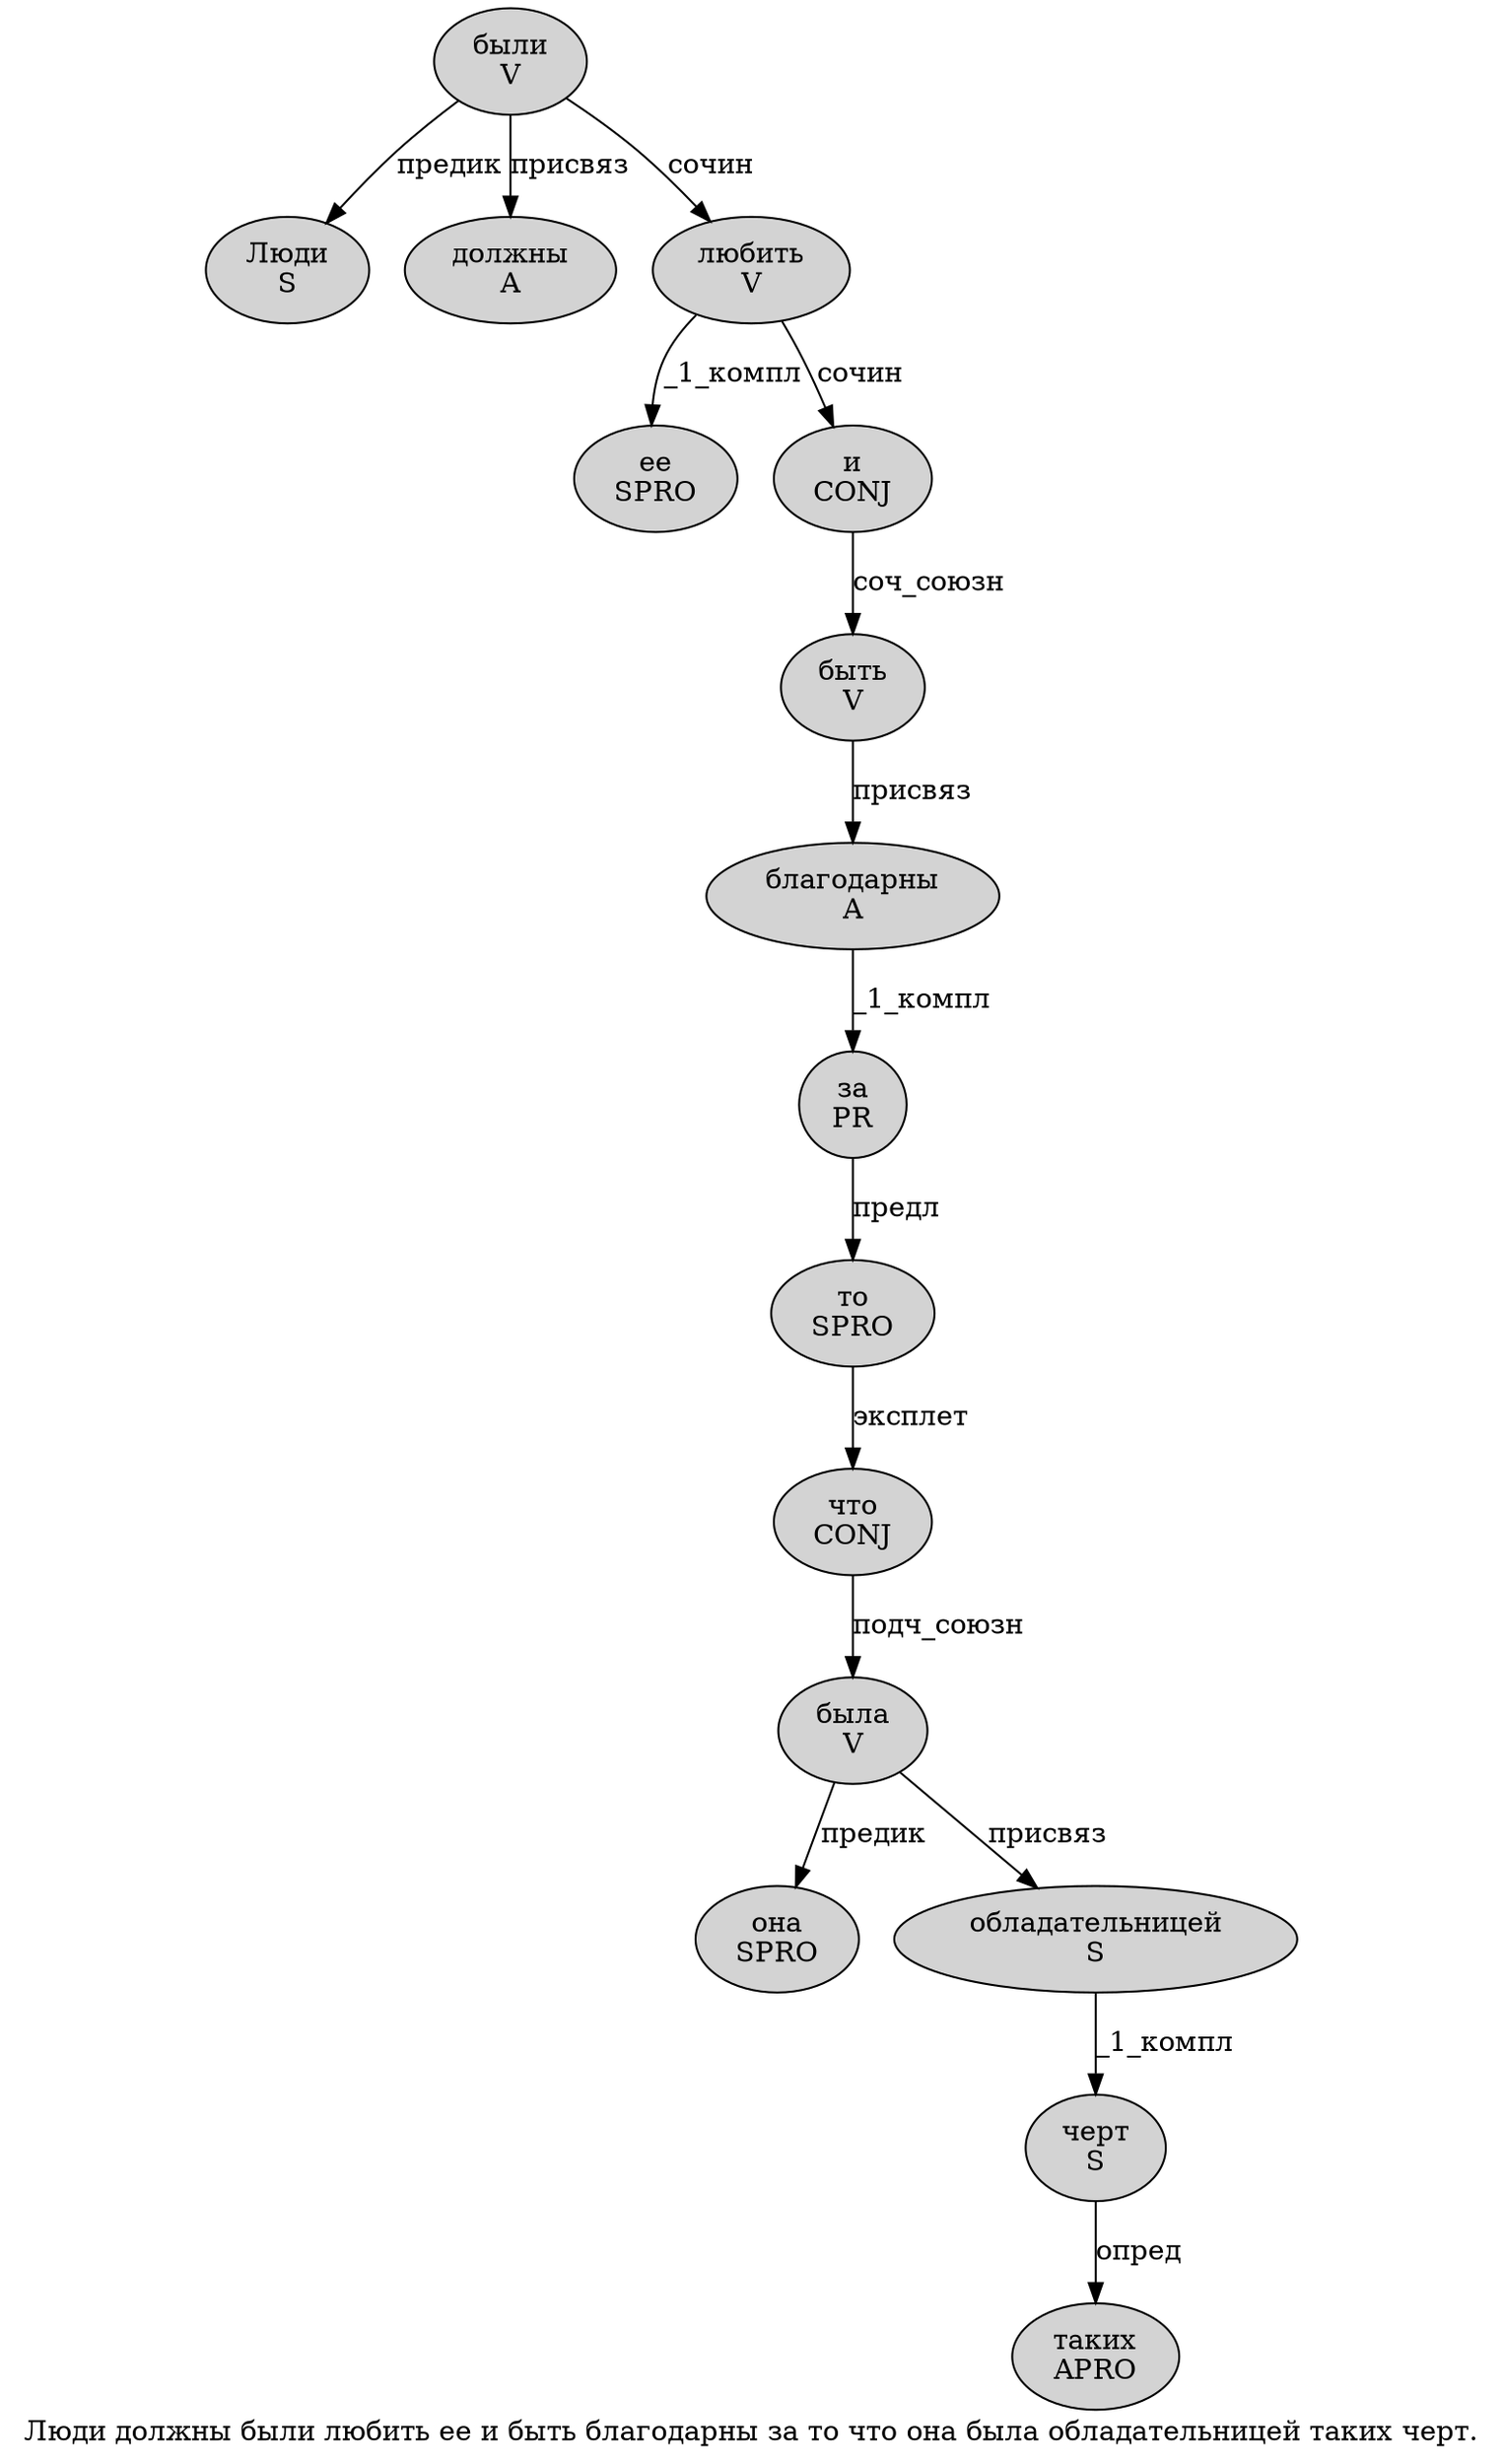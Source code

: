 digraph SENTENCE_877 {
	graph [label="Люди должны были любить ее и быть благодарны за то что она была обладательницей таких черт."]
	node [style=filled]
		0 [label="Люди
S" color="" fillcolor=lightgray penwidth=1 shape=ellipse]
		1 [label="должны
A" color="" fillcolor=lightgray penwidth=1 shape=ellipse]
		2 [label="были
V" color="" fillcolor=lightgray penwidth=1 shape=ellipse]
		3 [label="любить
V" color="" fillcolor=lightgray penwidth=1 shape=ellipse]
		4 [label="ее
SPRO" color="" fillcolor=lightgray penwidth=1 shape=ellipse]
		5 [label="и
CONJ" color="" fillcolor=lightgray penwidth=1 shape=ellipse]
		6 [label="быть
V" color="" fillcolor=lightgray penwidth=1 shape=ellipse]
		7 [label="благодарны
A" color="" fillcolor=lightgray penwidth=1 shape=ellipse]
		8 [label="за
PR" color="" fillcolor=lightgray penwidth=1 shape=ellipse]
		9 [label="то
SPRO" color="" fillcolor=lightgray penwidth=1 shape=ellipse]
		10 [label="что
CONJ" color="" fillcolor=lightgray penwidth=1 shape=ellipse]
		11 [label="она
SPRO" color="" fillcolor=lightgray penwidth=1 shape=ellipse]
		12 [label="была
V" color="" fillcolor=lightgray penwidth=1 shape=ellipse]
		13 [label="обладательницей
S" color="" fillcolor=lightgray penwidth=1 shape=ellipse]
		14 [label="таких
APRO" color="" fillcolor=lightgray penwidth=1 shape=ellipse]
		15 [label="черт
S" color="" fillcolor=lightgray penwidth=1 shape=ellipse]
			5 -> 6 [label="соч_союзн"]
			2 -> 0 [label="предик"]
			2 -> 1 [label="присвяз"]
			2 -> 3 [label="сочин"]
			3 -> 4 [label="_1_компл"]
			3 -> 5 [label="сочин"]
			12 -> 11 [label="предик"]
			12 -> 13 [label="присвяз"]
			10 -> 12 [label="подч_союзн"]
			15 -> 14 [label="опред"]
			13 -> 15 [label="_1_компл"]
			8 -> 9 [label="предл"]
			9 -> 10 [label="эксплет"]
			7 -> 8 [label="_1_компл"]
			6 -> 7 [label="присвяз"]
}